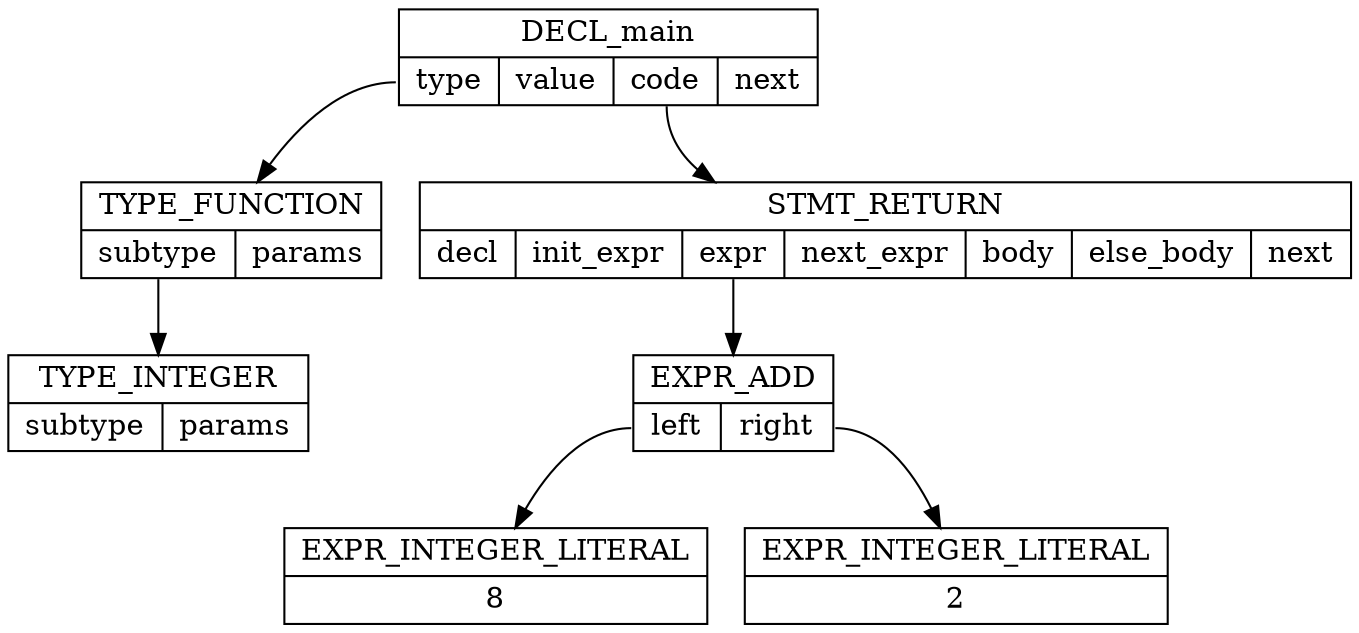 digraph AST {

node [shape=record]

DECL_0 [label="{DECL_main | { <type> type | <value> value | <code> code | <next> next }}"];

TYPE_1 [label="{TYPE_FUNCTION| { <subtype> subtype | <params> params}}"];

SUBTYPE_1 [label="{TYPE_INTEGER | { <subtype> subtype | <params> params }}"];

TYPE_1:subtype -> SUBTYPE_1;

DECL_0:type -> TYPE_1;

STMT_2 [label="{STMT_RETURN | { <decl> decl | <init_expr> init_expr | <expr> expr | <next_expr> next_expr | <body> body | <else_body> else_body | <next> next }}"];

EXPR_3 [label="{EXPR_ADD | { <left> left | <right> right }}"];

EXPR_4 [label="{EXPR_INTEGER_LITERAL | { 8 }}"];

EXPR_3:left -> EXPR_4;

EXPR_5 [label="{EXPR_INTEGER_LITERAL | { 2 }}"];

EXPR_3:right -> EXPR_5;

STMT_2:expr -> EXPR_3;

DECL_0:code -> STMT_2;

}

